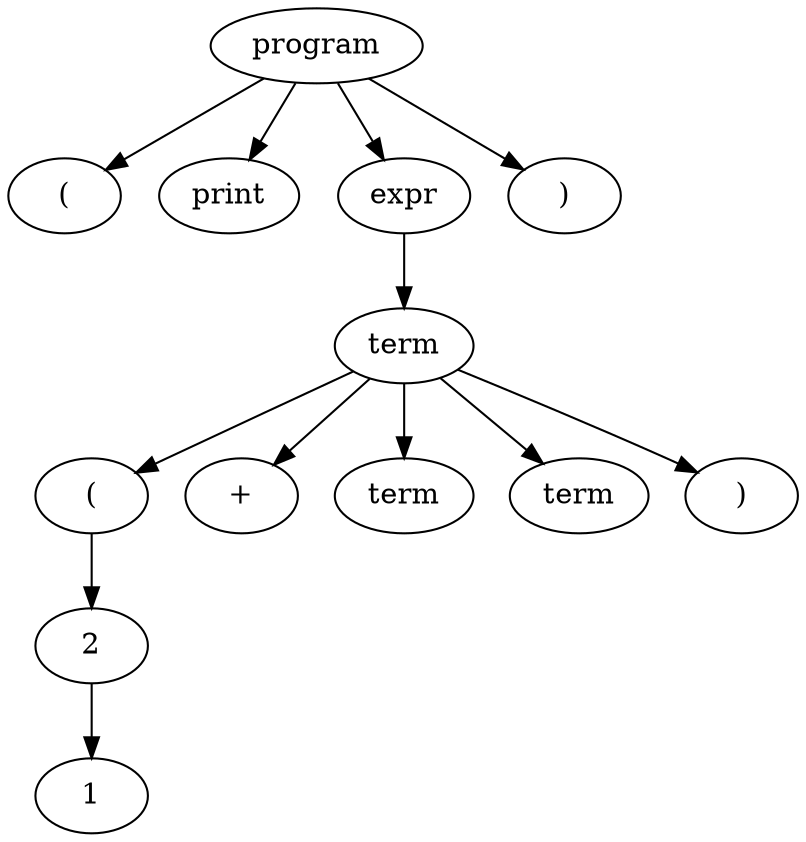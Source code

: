 digraph print {
1 [label=1 ordering="out"]
2 -> 1
2 [label=2 ordering="out"]
3 -> 2
3 [label="(" ordering="out"]
4 [label="+" ordering="out"]
5 [label=term ordering="out"]
6 [label=term ordering="out"]
7 [label=")" ordering="out"]
8 -> 3
8 -> 4
8 -> 5
8 -> 6
8 -> 7
8 [label=term ordering="out"]
13 [label=program ordering="out"]
9 [label="(" ordering="out"]
10 [label=print ordering="out"]
11 [label=expr ordering="out"]
12 [label=")" ordering="out"]
11 -> 8
13 -> 9
13 -> 10
13 -> 11
13 -> 12
}
